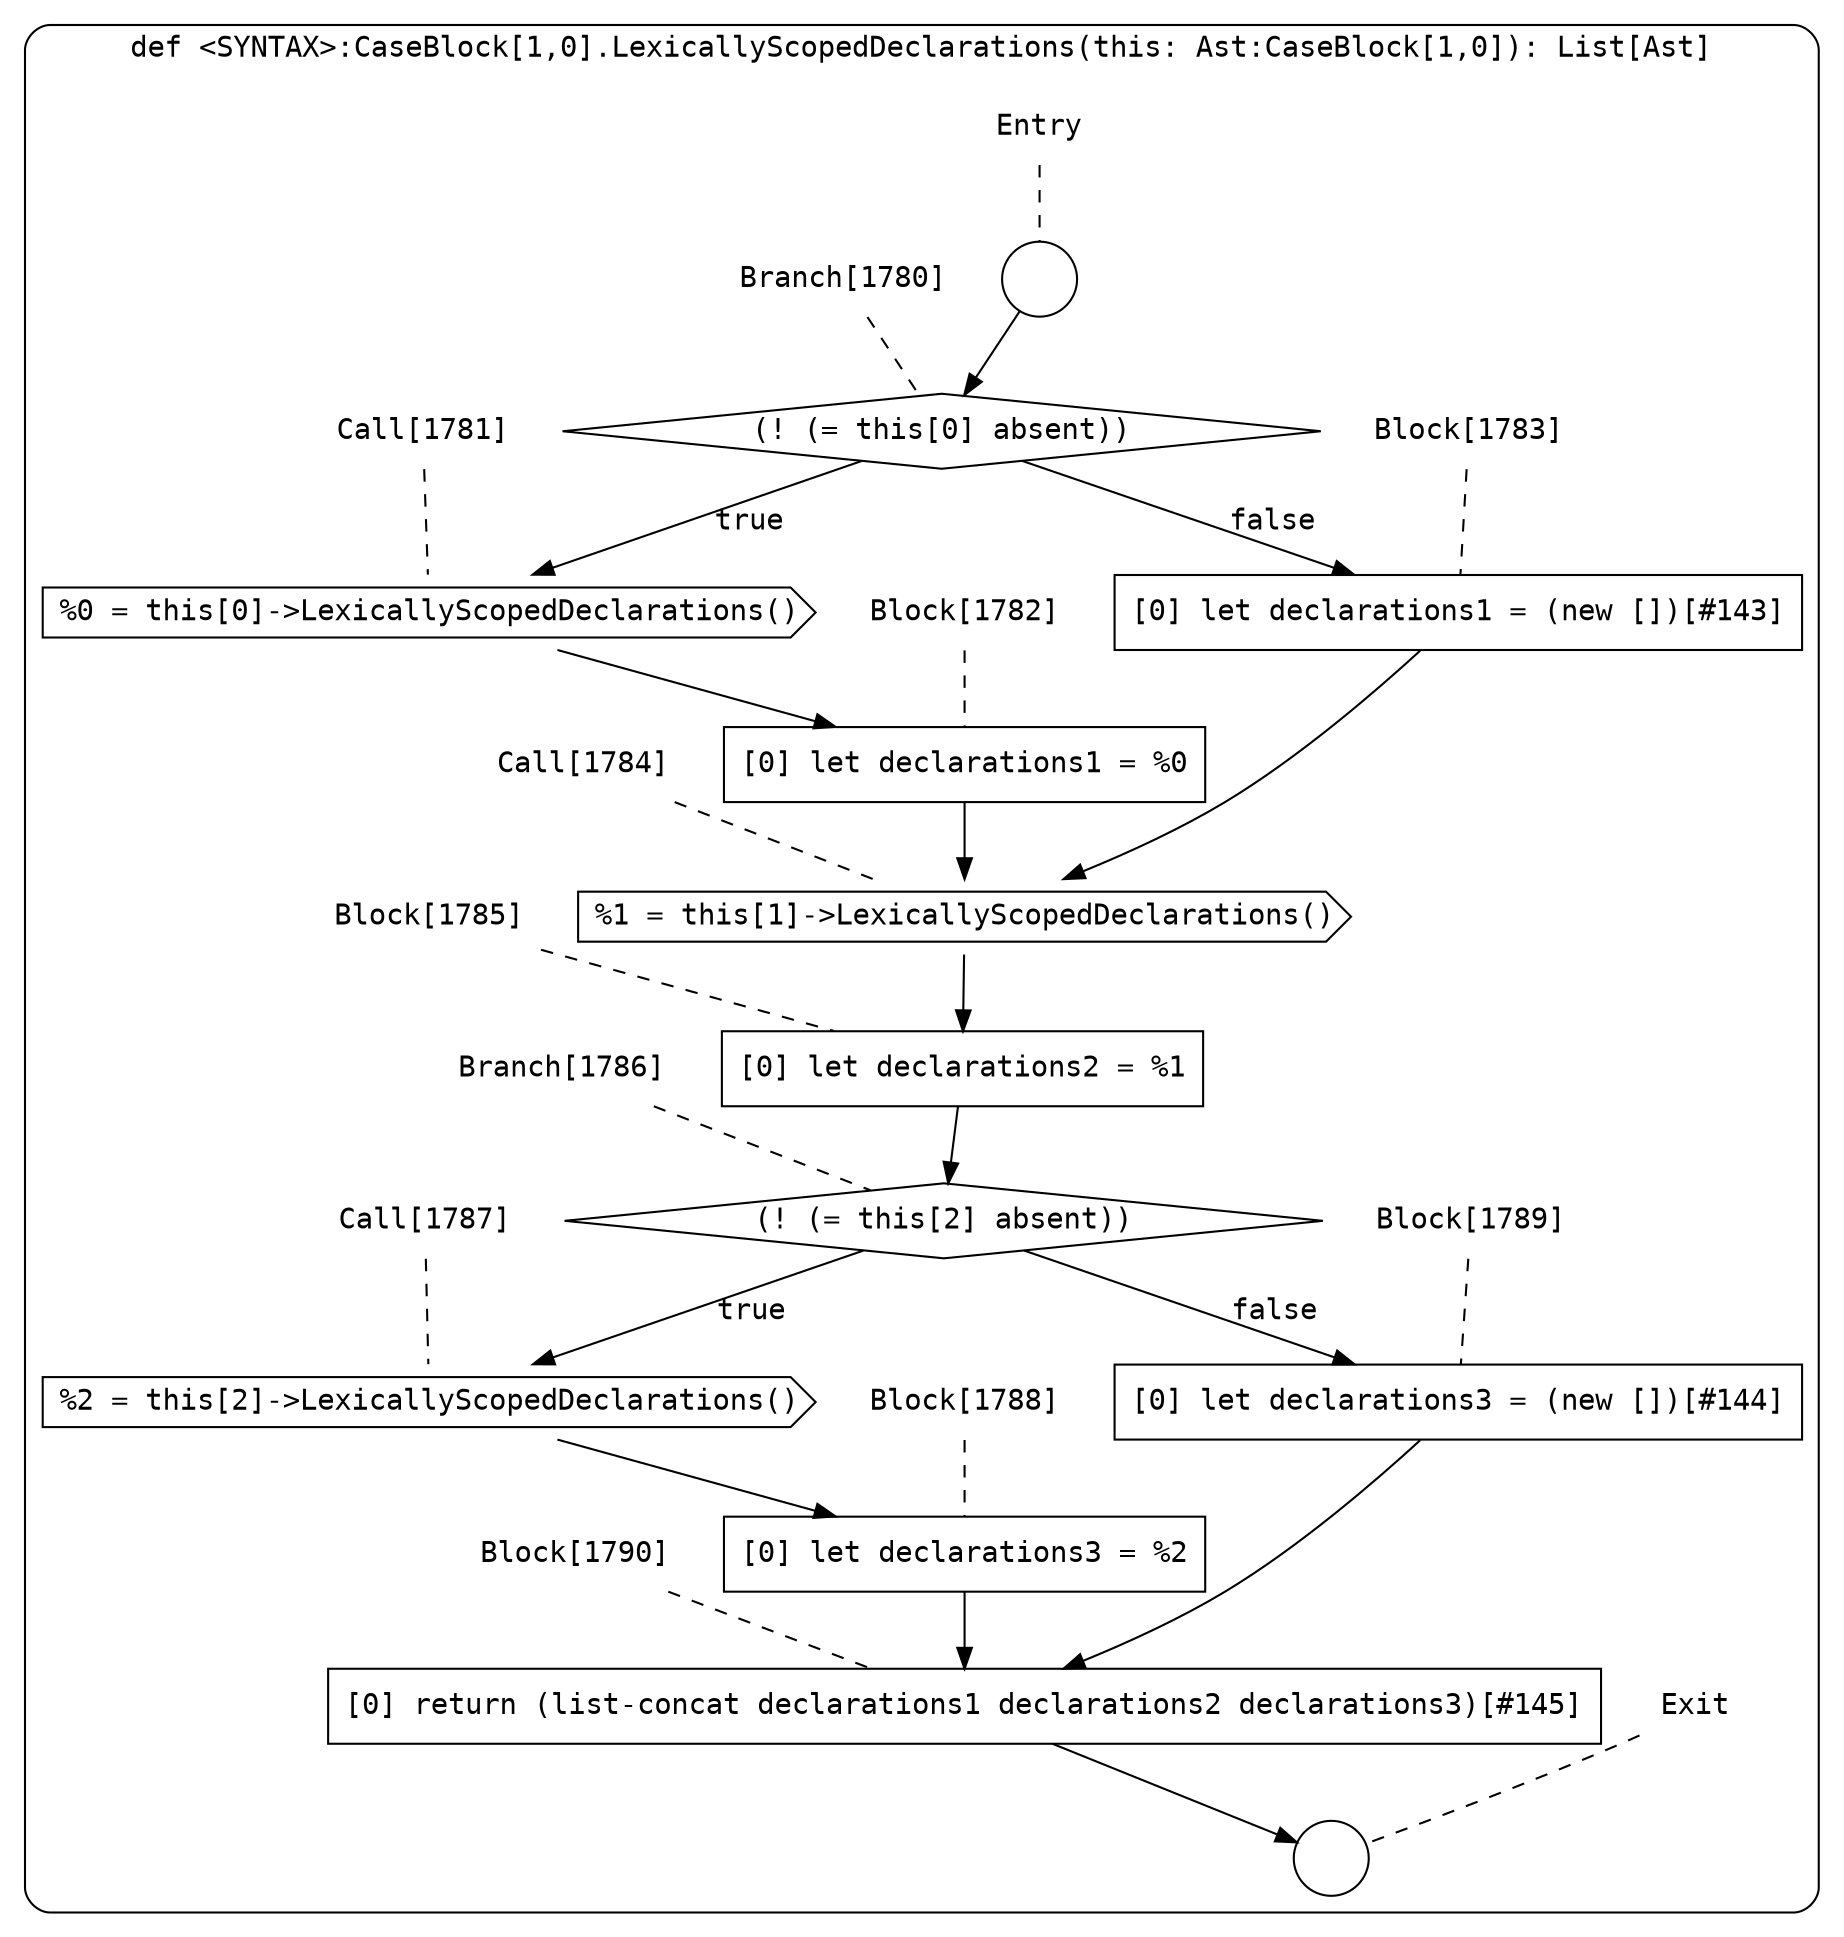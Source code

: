 digraph {
  graph [fontname = "Consolas"]
  node [fontname = "Consolas"]
  edge [fontname = "Consolas"]
  subgraph cluster289 {
    label = "def <SYNTAX>:CaseBlock[1,0].LexicallyScopedDeclarations(this: Ast:CaseBlock[1,0]): List[Ast]"
    style = rounded
    cluster289_entry_name [shape=none, label=<<font color="black">Entry</font>>]
    cluster289_entry_name -> cluster289_entry [arrowhead=none, color="black", style=dashed]
    cluster289_entry [shape=circle label=" " color="black" fillcolor="white" style=filled]
    cluster289_entry -> node1780 [color="black"]
    cluster289_exit_name [shape=none, label=<<font color="black">Exit</font>>]
    cluster289_exit_name -> cluster289_exit [arrowhead=none, color="black", style=dashed]
    cluster289_exit [shape=circle label=" " color="black" fillcolor="white" style=filled]
    node1780_name [shape=none, label=<<font color="black">Branch[1780]</font>>]
    node1780_name -> node1780 [arrowhead=none, color="black", style=dashed]
    node1780 [shape=diamond, label=<<font color="black">(! (= this[0] absent))</font>> color="black" fillcolor="white", style=filled]
    node1780 -> node1781 [label=<<font color="black">true</font>> color="black"]
    node1780 -> node1783 [label=<<font color="black">false</font>> color="black"]
    node1781_name [shape=none, label=<<font color="black">Call[1781]</font>>]
    node1781_name -> node1781 [arrowhead=none, color="black", style=dashed]
    node1781 [shape=cds, label=<<font color="black">%0 = this[0]-&gt;LexicallyScopedDeclarations()</font>> color="black" fillcolor="white", style=filled]
    node1781 -> node1782 [color="black"]
    node1783_name [shape=none, label=<<font color="black">Block[1783]</font>>]
    node1783_name -> node1783 [arrowhead=none, color="black", style=dashed]
    node1783 [shape=box, label=<<font color="black">[0] let declarations1 = (new [])[#143]<BR ALIGN="LEFT"/></font>> color="black" fillcolor="white", style=filled]
    node1783 -> node1784 [color="black"]
    node1782_name [shape=none, label=<<font color="black">Block[1782]</font>>]
    node1782_name -> node1782 [arrowhead=none, color="black", style=dashed]
    node1782 [shape=box, label=<<font color="black">[0] let declarations1 = %0<BR ALIGN="LEFT"/></font>> color="black" fillcolor="white", style=filled]
    node1782 -> node1784 [color="black"]
    node1784_name [shape=none, label=<<font color="black">Call[1784]</font>>]
    node1784_name -> node1784 [arrowhead=none, color="black", style=dashed]
    node1784 [shape=cds, label=<<font color="black">%1 = this[1]-&gt;LexicallyScopedDeclarations()</font>> color="black" fillcolor="white", style=filled]
    node1784 -> node1785 [color="black"]
    node1785_name [shape=none, label=<<font color="black">Block[1785]</font>>]
    node1785_name -> node1785 [arrowhead=none, color="black", style=dashed]
    node1785 [shape=box, label=<<font color="black">[0] let declarations2 = %1<BR ALIGN="LEFT"/></font>> color="black" fillcolor="white", style=filled]
    node1785 -> node1786 [color="black"]
    node1786_name [shape=none, label=<<font color="black">Branch[1786]</font>>]
    node1786_name -> node1786 [arrowhead=none, color="black", style=dashed]
    node1786 [shape=diamond, label=<<font color="black">(! (= this[2] absent))</font>> color="black" fillcolor="white", style=filled]
    node1786 -> node1787 [label=<<font color="black">true</font>> color="black"]
    node1786 -> node1789 [label=<<font color="black">false</font>> color="black"]
    node1787_name [shape=none, label=<<font color="black">Call[1787]</font>>]
    node1787_name -> node1787 [arrowhead=none, color="black", style=dashed]
    node1787 [shape=cds, label=<<font color="black">%2 = this[2]-&gt;LexicallyScopedDeclarations()</font>> color="black" fillcolor="white", style=filled]
    node1787 -> node1788 [color="black"]
    node1789_name [shape=none, label=<<font color="black">Block[1789]</font>>]
    node1789_name -> node1789 [arrowhead=none, color="black", style=dashed]
    node1789 [shape=box, label=<<font color="black">[0] let declarations3 = (new [])[#144]<BR ALIGN="LEFT"/></font>> color="black" fillcolor="white", style=filled]
    node1789 -> node1790 [color="black"]
    node1788_name [shape=none, label=<<font color="black">Block[1788]</font>>]
    node1788_name -> node1788 [arrowhead=none, color="black", style=dashed]
    node1788 [shape=box, label=<<font color="black">[0] let declarations3 = %2<BR ALIGN="LEFT"/></font>> color="black" fillcolor="white", style=filled]
    node1788 -> node1790 [color="black"]
    node1790_name [shape=none, label=<<font color="black">Block[1790]</font>>]
    node1790_name -> node1790 [arrowhead=none, color="black", style=dashed]
    node1790 [shape=box, label=<<font color="black">[0] return (list-concat declarations1 declarations2 declarations3)[#145]<BR ALIGN="LEFT"/></font>> color="black" fillcolor="white", style=filled]
    node1790 -> cluster289_exit [color="black"]
  }
}